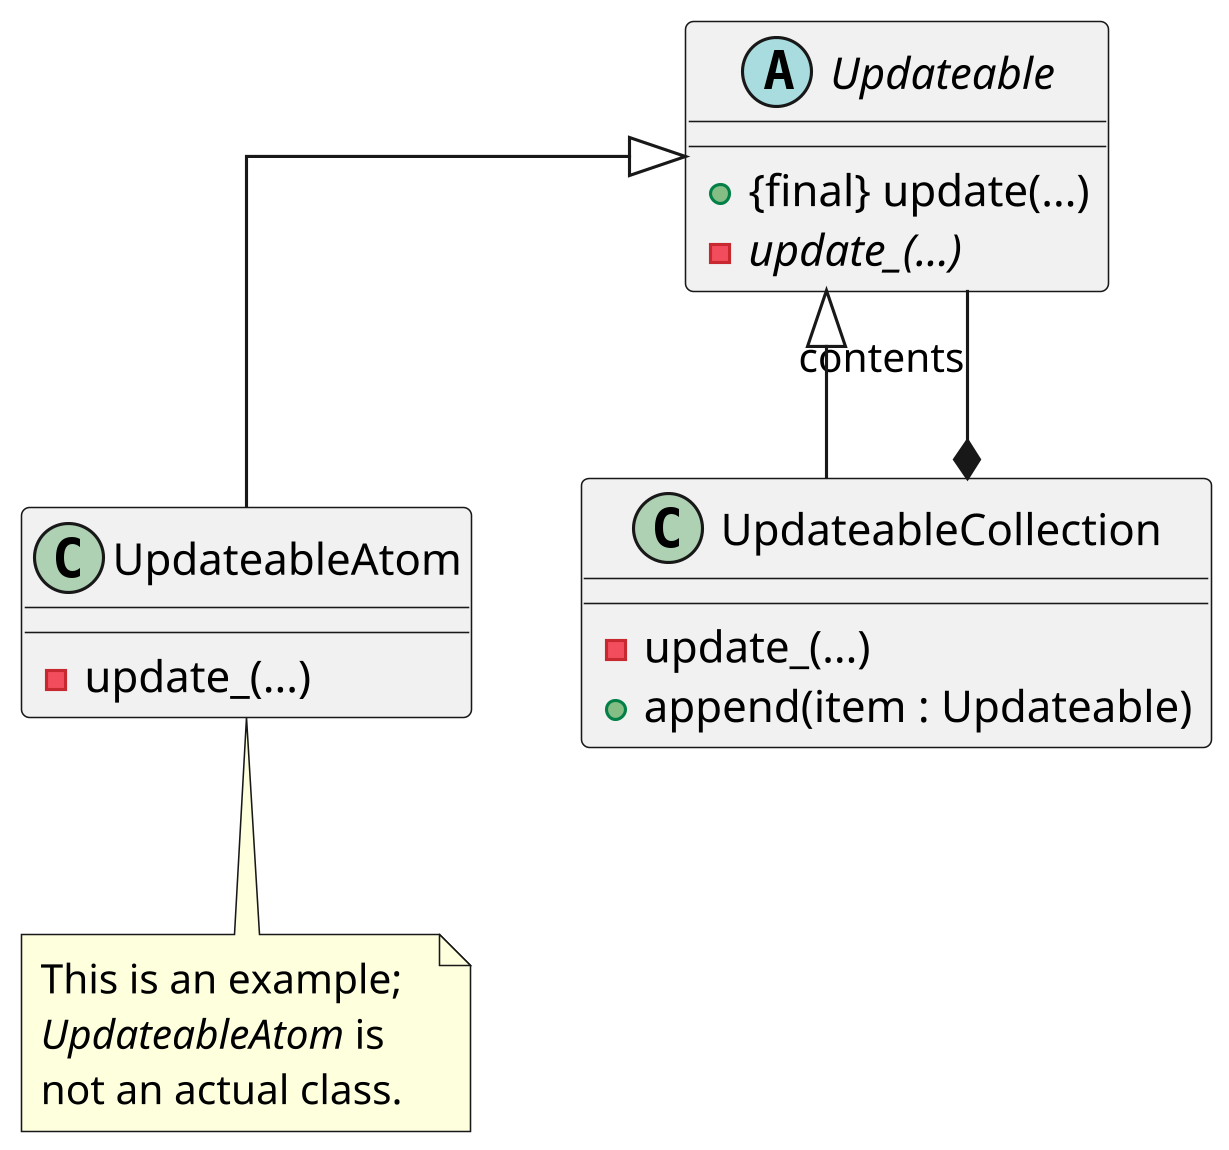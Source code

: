 @startuml
skinparam dpi 300
skinparam linetype ortho
skinparam shadowing false
top to bottom direction

abstract class Updateable {
  + {final} update(...)
  - {abstract} update_(...)
}

class UpdateableAtom {
- update_(...)
}

note bottom
  This is an example;
  <i>UpdateableAtom</i> is
  not an actual class.  
end note

UpdateableAtom -up-|> Updateable

class UpdateableCollection {
  - update_(...)
  + append(item : Updateable)
}

UpdateableCollection *-- Updateable : contents

' note left of UpdateableCollection::update_
'   Calls <i>update</i> on each
'   item in contents
' end note

' Updateable <|-down- UpdateableCollection

UpdateableCollection -up-|> Updateable


@enduml